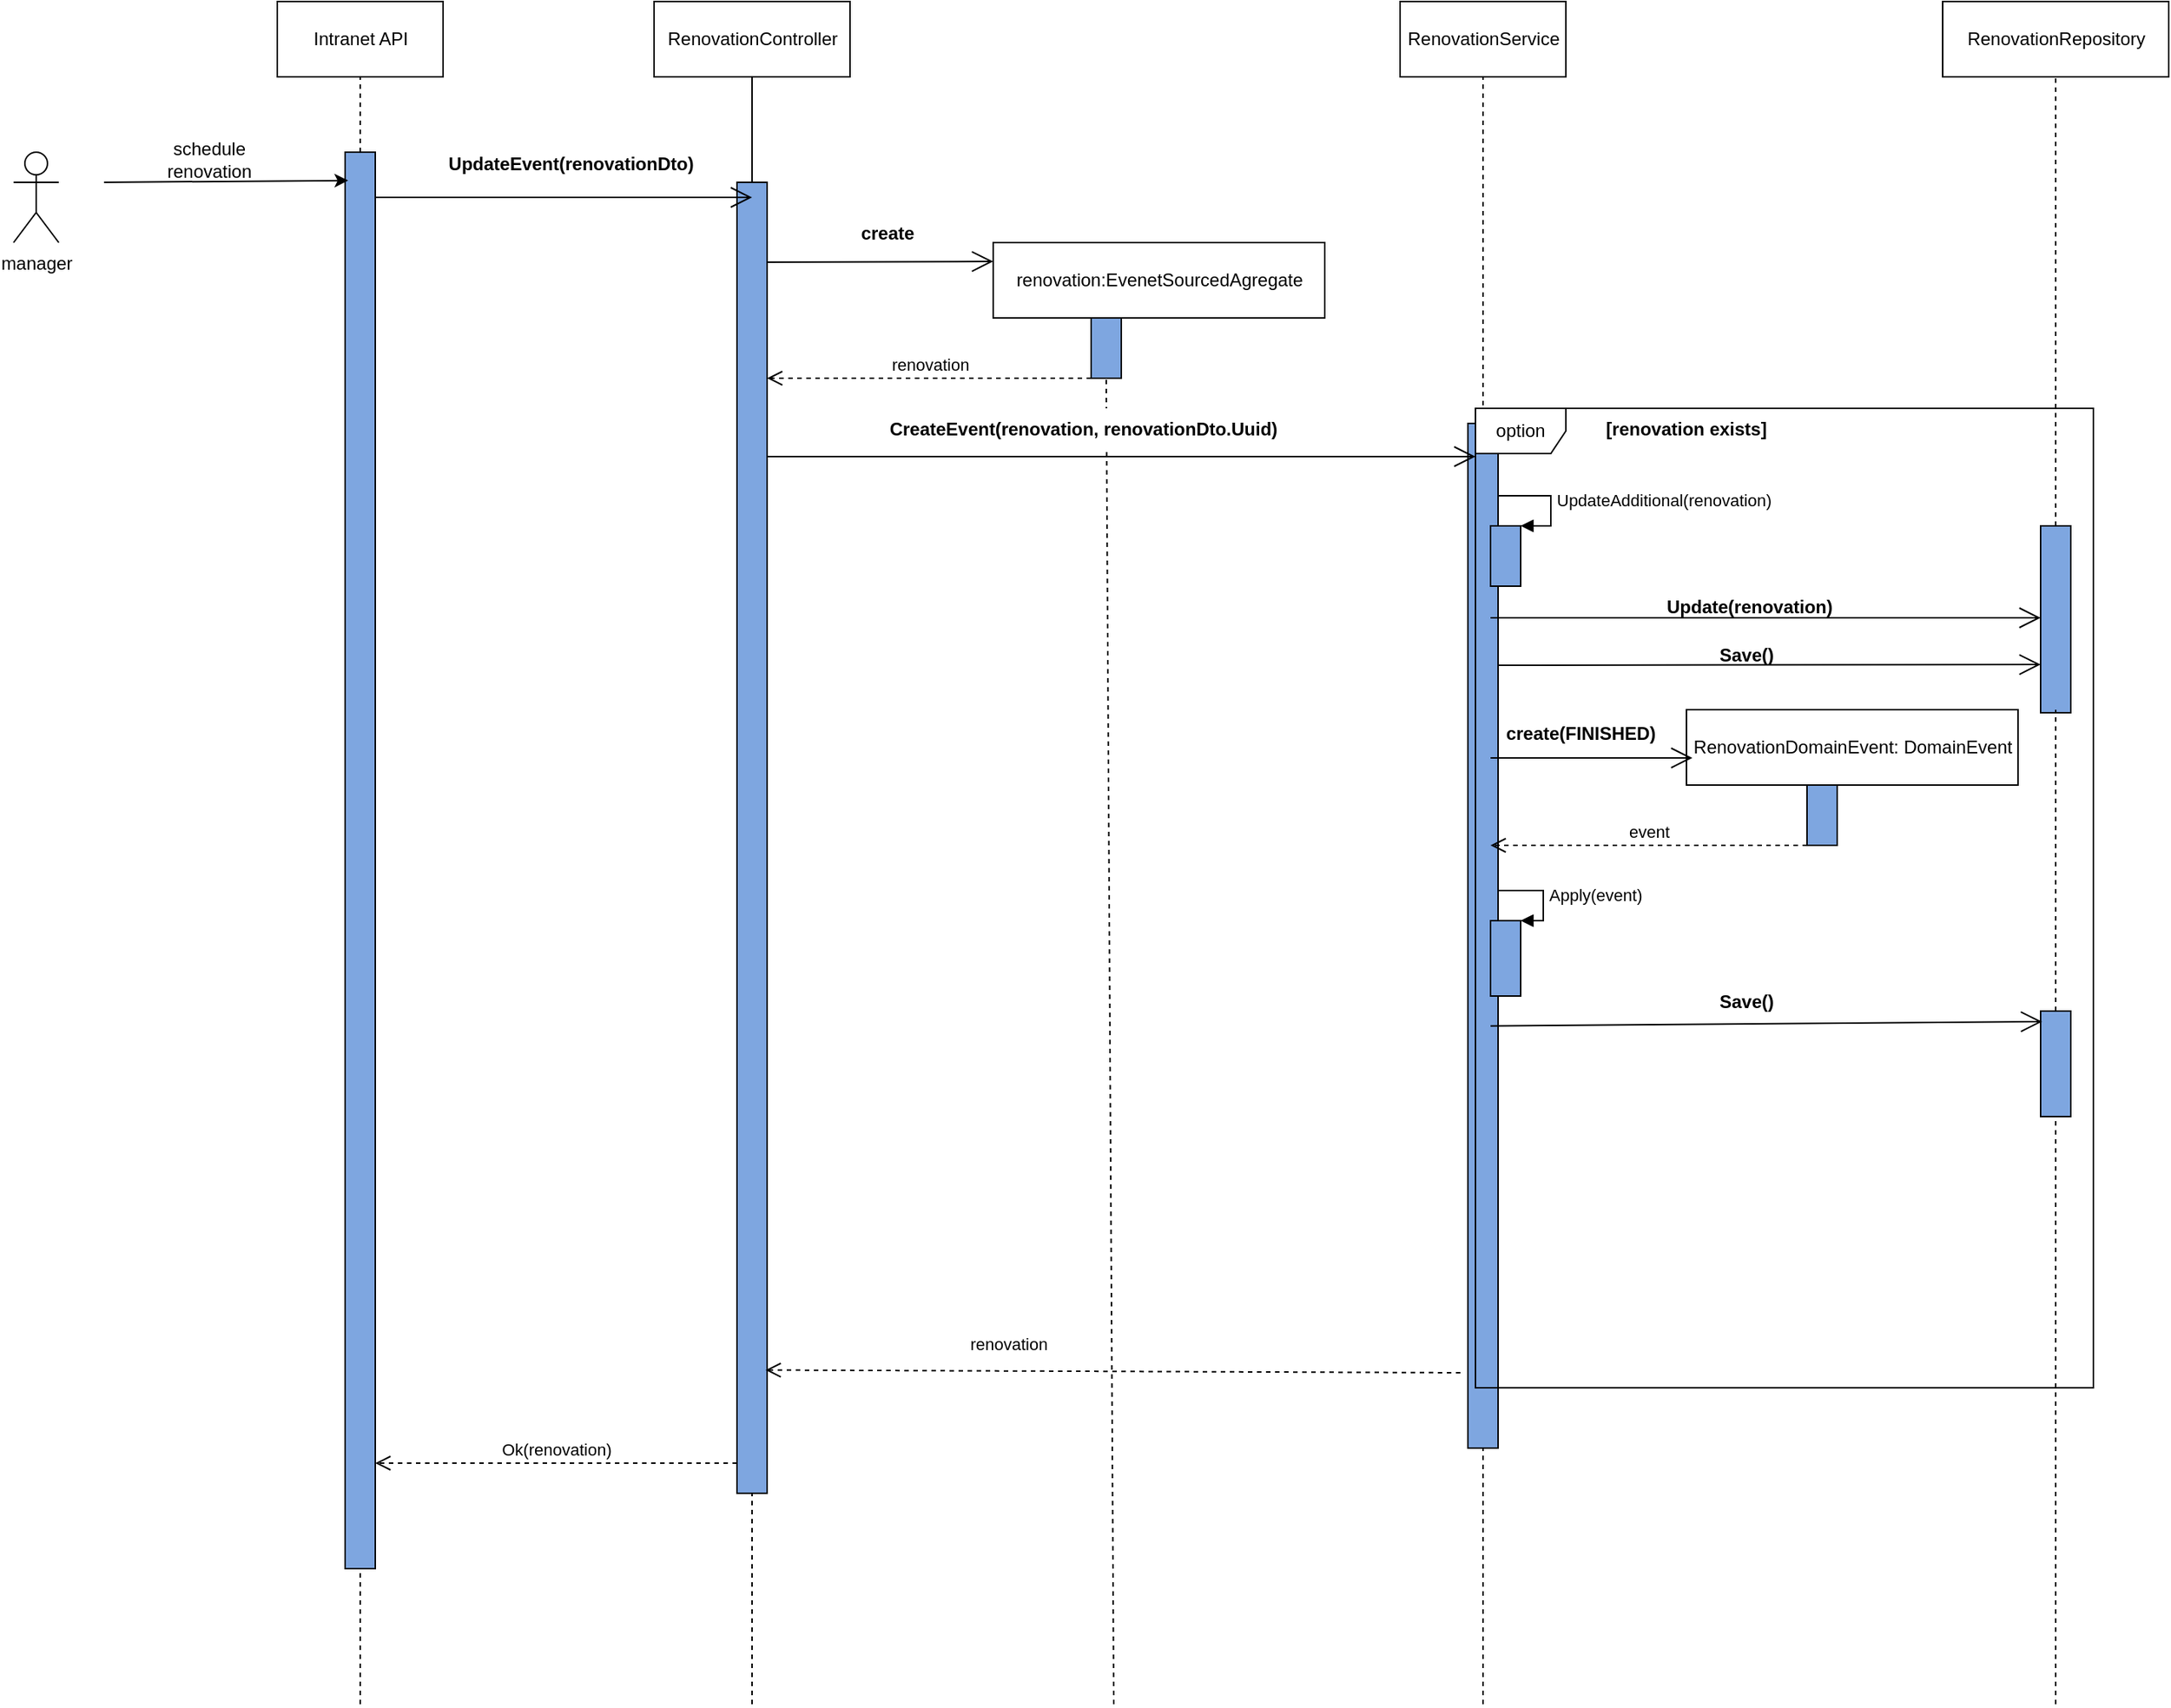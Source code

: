 <mxfile version="20.8.1" type="device"><diagram id="rA5_f7EXN3-dZKMPgfVx" name="Page-7"><mxGraphModel dx="2234" dy="764" grid="1" gridSize="10" guides="1" tooltips="1" connect="1" arrows="1" fold="1" page="0" pageScale="1" pageWidth="1169" pageHeight="827" math="0" shadow="0"><root><mxCell id="0"/><mxCell id="1" parent="0"/><mxCell id="5XNkrMzaZTVuepTrSLby-4" value="" style="endArrow=none;dashed=1;html=1;rounded=0;entryX=0.5;entryY=1;entryDx=0;entryDy=0;" parent="1" target="zoTueBGCRQoFxcZ5LnzN-15" edge="1"><mxGeometry width="50" height="50" relative="1" as="geometry"><mxPoint x="130" y="1160" as="sourcePoint"/><mxPoint x="170" y="410" as="targetPoint"/></mxGeometry></mxCell><mxCell id="zoTueBGCRQoFxcZ5LnzN-3" value="RenovationRepository" style="html=1;fillColor=#FFFFFF;" parent="1" vertex="1"><mxGeometry x="680" y="30" width="150" height="50" as="geometry"/></mxCell><mxCell id="zoTueBGCRQoFxcZ5LnzN-5" value="RenovationService" style="html=1;fillColor=#FFFFFF;" parent="1" vertex="1"><mxGeometry x="320" y="30" width="110" height="50" as="geometry"/></mxCell><mxCell id="zoTueBGCRQoFxcZ5LnzN-6" value="renovation:EvenetSourcedAgregate" style="html=1;fillColor=#FFFFFF;" parent="1" vertex="1"><mxGeometry x="50" y="190" width="220" height="50" as="geometry"/></mxCell><mxCell id="zoTueBGCRQoFxcZ5LnzN-7" value="UpdateEvent(renovationDto)" style="text;align=center;fontStyle=1;verticalAlign=middle;spacingLeft=3;spacingRight=3;strokeColor=none;rotatable=0;points=[[0,0.5],[1,0.5]];portConstraint=eastwest;fillColor=#FFFFFF;" parent="1" vertex="1"><mxGeometry x="-270" y="124" width="80" height="26" as="geometry"/></mxCell><mxCell id="zoTueBGCRQoFxcZ5LnzN-9" value="" style="rounded=0;whiteSpace=wrap;html=1;fillColor=#7EA6E0;" parent="1" vertex="1"><mxGeometry x="-380" y="130" width="20" height="940" as="geometry"/></mxCell><mxCell id="zoTueBGCRQoFxcZ5LnzN-11" value="" style="edgeStyle=orthogonalEdgeStyle;rounded=0;orthogonalLoop=1;jettySize=auto;html=1;endArrow=none;startArrow=none;" parent="1" source="zoTueBGCRQoFxcZ5LnzN-24" target="zoTueBGCRQoFxcZ5LnzN-12" edge="1"><mxGeometry relative="1" as="geometry"><mxPoint x="-110" y="40.0" as="sourcePoint"/><mxPoint x="-115" y="967.0" as="targetPoint"/></mxGeometry></mxCell><mxCell id="zoTueBGCRQoFxcZ5LnzN-12" value="" style="rounded=0;whiteSpace=wrap;html=1;fillColor=#7EA6E0;" parent="1" vertex="1"><mxGeometry x="-120" y="150" width="20" height="870" as="geometry"/></mxCell><mxCell id="zoTueBGCRQoFxcZ5LnzN-13" value="" style="endArrow=open;endFill=1;endSize=12;html=1;rounded=0;" parent="1" edge="1"><mxGeometry width="160" relative="1" as="geometry"><mxPoint x="-360" y="160" as="sourcePoint"/><mxPoint x="-110" y="160.0" as="targetPoint"/></mxGeometry></mxCell><mxCell id="zoTueBGCRQoFxcZ5LnzN-14" value="" style="endArrow=open;endFill=1;endSize=12;html=1;rounded=0;entryX=0;entryY=0.25;entryDx=0;entryDy=0;" parent="1" target="zoTueBGCRQoFxcZ5LnzN-6" edge="1"><mxGeometry width="160" relative="1" as="geometry"><mxPoint x="-100" y="203" as="sourcePoint"/><mxPoint x="200" y="300" as="targetPoint"/></mxGeometry></mxCell><mxCell id="zoTueBGCRQoFxcZ5LnzN-15" value="" style="rounded=0;whiteSpace=wrap;html=1;fillColor=#7EA6E0;" parent="1" vertex="1"><mxGeometry x="115" y="240" width="20" height="40" as="geometry"/></mxCell><mxCell id="zoTueBGCRQoFxcZ5LnzN-16" value="create" style="text;align=center;fontStyle=1;verticalAlign=middle;spacingLeft=3;spacingRight=3;strokeColor=none;rotatable=0;points=[[0,0.5],[1,0.5]];portConstraint=eastwest;fillColor=#FFFFFF;" parent="1" vertex="1"><mxGeometry x="-60" y="170" width="80" height="26" as="geometry"/></mxCell><mxCell id="zoTueBGCRQoFxcZ5LnzN-17" value="renovation" style="html=1;verticalAlign=bottom;endArrow=open;dashed=1;endSize=8;rounded=0;exitX=0;exitY=1;exitDx=0;exitDy=0;" parent="1" source="zoTueBGCRQoFxcZ5LnzN-15" edge="1"><mxGeometry relative="1" as="geometry"><mxPoint x="-20" y="280" as="sourcePoint"/><mxPoint x="-100" y="280.0" as="targetPoint"/></mxGeometry></mxCell><mxCell id="zoTueBGCRQoFxcZ5LnzN-19" value="" style="rounded=0;whiteSpace=wrap;html=1;fillColor=#7EA6E0;" parent="1" vertex="1"><mxGeometry x="365" y="310" width="20" height="680" as="geometry"/></mxCell><mxCell id="zoTueBGCRQoFxcZ5LnzN-20" value="" style="endArrow=open;endFill=1;endSize=12;html=1;rounded=0;" parent="1" edge="1"><mxGeometry width="160" relative="1" as="geometry"><mxPoint x="-100" y="332" as="sourcePoint"/><mxPoint x="370" y="332" as="targetPoint"/></mxGeometry></mxCell><mxCell id="zoTueBGCRQoFxcZ5LnzN-21" value="CreateEvent(renovation, renovationDto.Uuid)" style="text;align=center;fontStyle=1;verticalAlign=middle;spacingLeft=3;spacingRight=3;strokeColor=none;rotatable=0;points=[[0,0.5],[1,0.5]];portConstraint=eastwest;fillColor=#FFFFFF;" parent="1" vertex="1"><mxGeometry x="70" y="300" width="80" height="26" as="geometry"/></mxCell><mxCell id="zoTueBGCRQoFxcZ5LnzN-22" value="Save()" style="text;align=center;fontStyle=1;verticalAlign=middle;spacingLeft=3;spacingRight=3;strokeColor=none;rotatable=0;points=[[0,0.5],[1,0.5]];portConstraint=eastwest;fillColor=#FFFFFF;" parent="1" vertex="1"><mxGeometry x="510" y="450" width="80" height="26" as="geometry"/></mxCell><mxCell id="zoTueBGCRQoFxcZ5LnzN-23" value="Intranet API" style="html=1;fillColor=#FFFFFF;" parent="1" vertex="1"><mxGeometry x="-425" y="30" width="110" height="50" as="geometry"/></mxCell><mxCell id="zoTueBGCRQoFxcZ5LnzN-25" value="&lt;span style=&quot;color: rgb(0, 0, 0); font-family: Helvetica; font-size: 12px; font-style: normal; font-variant-ligatures: normal; font-variant-caps: normal; font-weight: 700; letter-spacing: normal; orphans: 2; text-align: center; text-indent: 0px; text-transform: none; widows: 2; word-spacing: 0px; -webkit-text-stroke-width: 0px; background-color: rgb(255, 255, 255); text-decoration-thickness: initial; text-decoration-style: initial; text-decoration-color: initial; float: none; display: inline !important;&quot;&gt;Update(renovation)&lt;/span&gt;" style="text;whiteSpace=wrap;html=1;" parent="1" vertex="1"><mxGeometry x="495" y="418" width="110" height="20" as="geometry"/></mxCell><mxCell id="zoTueBGCRQoFxcZ5LnzN-27" value="" style="rounded=0;whiteSpace=wrap;html=1;fillColor=#7EA6E0;" parent="1" vertex="1"><mxGeometry x="745" y="378" width="20" height="124" as="geometry"/></mxCell><mxCell id="zoTueBGCRQoFxcZ5LnzN-30" value="RenovationDomainEvent: DomainEvent" style="html=1;fillColor=#FFFFFF;" parent="1" vertex="1"><mxGeometry x="510" y="500" width="220" height="50" as="geometry"/></mxCell><mxCell id="zoTueBGCRQoFxcZ5LnzN-31" value="" style="rounded=0;whiteSpace=wrap;html=1;fillColor=#7EA6E0;" parent="1" vertex="1"><mxGeometry x="590" y="550" width="20" height="40" as="geometry"/></mxCell><mxCell id="zoTueBGCRQoFxcZ5LnzN-32" value="create(FINISHED)" style="text;align=center;fontStyle=1;verticalAlign=middle;spacingLeft=3;spacingRight=3;strokeColor=none;rotatable=0;points=[[0,0.5],[1,0.5]];portConstraint=eastwest;fillColor=#FFFFFF;" parent="1" vertex="1"><mxGeometry x="400" y="502" width="80" height="26" as="geometry"/></mxCell><mxCell id="zoTueBGCRQoFxcZ5LnzN-33" value="" style="endArrow=open;endFill=1;endSize=12;html=1;rounded=0;entryX=0.018;entryY=0.64;entryDx=0;entryDy=0;entryPerimeter=0;" parent="1" target="zoTueBGCRQoFxcZ5LnzN-30" edge="1"><mxGeometry width="160" relative="1" as="geometry"><mxPoint x="380" y="532" as="sourcePoint"/><mxPoint x="590" y="580" as="targetPoint"/></mxGeometry></mxCell><mxCell id="zoTueBGCRQoFxcZ5LnzN-34" value="event" style="html=1;verticalAlign=bottom;endArrow=open;dashed=1;endSize=8;rounded=0;exitX=0;exitY=1;exitDx=0;exitDy=0;" parent="1" source="zoTueBGCRQoFxcZ5LnzN-31" edge="1"><mxGeometry relative="1" as="geometry"><mxPoint x="550" y="600" as="sourcePoint"/><mxPoint x="380" y="590" as="targetPoint"/></mxGeometry></mxCell><mxCell id="zoTueBGCRQoFxcZ5LnzN-35" value="" style="html=1;points=[];perimeter=orthogonalPerimeter;fillColor=#7EA6E0;" parent="1" vertex="1"><mxGeometry x="380" y="640" width="20" height="50" as="geometry"/></mxCell><mxCell id="zoTueBGCRQoFxcZ5LnzN-36" value="Apply(event)" style="edgeStyle=orthogonalEdgeStyle;html=1;align=left;spacingLeft=2;endArrow=block;rounded=0;entryX=1;entryY=0;" parent="1" target="zoTueBGCRQoFxcZ5LnzN-35" edge="1"><mxGeometry relative="1" as="geometry"><mxPoint x="385" y="620" as="sourcePoint"/><Array as="points"><mxPoint x="415" y="620"/></Array></mxGeometry></mxCell><mxCell id="zoTueBGCRQoFxcZ5LnzN-37" value="Save()" style="text;align=center;fontStyle=1;verticalAlign=middle;spacingLeft=3;spacingRight=3;strokeColor=none;rotatable=0;points=[[0,0.5],[1,0.5]];portConstraint=eastwest;fillColor=#FFFFFF;" parent="1" vertex="1"><mxGeometry x="510" y="680" width="80" height="26" as="geometry"/></mxCell><mxCell id="zoTueBGCRQoFxcZ5LnzN-39" value="" style="rounded=0;whiteSpace=wrap;html=1;fillColor=#7EA6E0;" parent="1" vertex="1"><mxGeometry x="745" y="700" width="20" height="70" as="geometry"/></mxCell><mxCell id="zoTueBGCRQoFxcZ5LnzN-40" value="" style="endArrow=open;endFill=1;endSize=12;html=1;rounded=0;exitX=0.75;exitY=0.588;exitDx=0;exitDy=0;exitPerimeter=0;entryX=0.05;entryY=0.1;entryDx=0;entryDy=0;entryPerimeter=0;" parent="1" source="zoTueBGCRQoFxcZ5LnzN-19" target="zoTueBGCRQoFxcZ5LnzN-39" edge="1"><mxGeometry width="160" relative="1" as="geometry"><mxPoint x="380" y="710" as="sourcePoint"/><mxPoint x="760" y="710" as="targetPoint"/></mxGeometry></mxCell><mxCell id="zoTueBGCRQoFxcZ5LnzN-48" value="renovation" style="html=1;verticalAlign=bottom;endArrow=open;dashed=1;endSize=8;rounded=0;entryX=0.95;entryY=0.906;entryDx=0;entryDy=0;entryPerimeter=0;" parent="1" target="zoTueBGCRQoFxcZ5LnzN-12" edge="1"><mxGeometry x="0.302" y="-9" relative="1" as="geometry"><mxPoint x="360" y="940" as="sourcePoint"/><mxPoint x="280" y="940" as="targetPoint"/><mxPoint as="offset"/></mxGeometry></mxCell><mxCell id="zoTueBGCRQoFxcZ5LnzN-49" value="Ok(renovation)" style="html=1;verticalAlign=bottom;endArrow=open;dashed=1;endSize=8;rounded=0;" parent="1" edge="1"><mxGeometry relative="1" as="geometry"><mxPoint x="-120" y="1000" as="sourcePoint"/><mxPoint x="-360" y="1000" as="targetPoint"/></mxGeometry></mxCell><mxCell id="4-wcT8cujstByxaV1vpp-1" value="[renovation exists]" style="text;align=center;fontStyle=1;verticalAlign=middle;spacingLeft=3;spacingRight=3;strokeColor=none;rotatable=0;points=[[0,0.5],[1,0.5]];portConstraint=eastwest;fillColor=#FFFFFF;" parent="1" vertex="1"><mxGeometry x="470" y="300" width="80" height="26" as="geometry"/></mxCell><mxCell id="DZXdz8zNt2z3bUeAgw28-4" value="" style="html=1;points=[];perimeter=orthogonalPerimeter;fillColor=#7EA6E0;" parent="1" vertex="1"><mxGeometry x="380" y="378" width="20" height="40" as="geometry"/></mxCell><mxCell id="DZXdz8zNt2z3bUeAgw28-5" value="UpdateAdditional(renovation)" style="edgeStyle=orthogonalEdgeStyle;html=1;align=left;spacingLeft=2;endArrow=block;rounded=0;entryX=1;entryY=0;" parent="1" source="zoTueBGCRQoFxcZ5LnzN-19" target="DZXdz8zNt2z3bUeAgw28-4" edge="1"><mxGeometry relative="1" as="geometry"><mxPoint x="390" y="358" as="sourcePoint"/><Array as="points"><mxPoint x="420" y="358"/><mxPoint x="420" y="378"/></Array></mxGeometry></mxCell><mxCell id="DZXdz8zNt2z3bUeAgw28-9" value="" style="endArrow=open;endFill=1;endSize=12;html=1;rounded=0;" parent="1" edge="1"><mxGeometry width="160" relative="1" as="geometry"><mxPoint x="380" y="439" as="sourcePoint"/><mxPoint x="745" y="439" as="targetPoint"/></mxGeometry></mxCell><mxCell id="DZXdz8zNt2z3bUeAgw28-10" value="" style="endArrow=open;endFill=1;endSize=12;html=1;rounded=0;" parent="1" edge="1"><mxGeometry width="160" relative="1" as="geometry"><mxPoint x="385" y="470.5" as="sourcePoint"/><mxPoint x="745" y="470" as="targetPoint"/></mxGeometry></mxCell><mxCell id="5XNkrMzaZTVuepTrSLby-1" value="" style="endArrow=none;dashed=1;html=1;rounded=0;entryX=0.5;entryY=1;entryDx=0;entryDy=0;exitX=0.5;exitY=0;exitDx=0;exitDy=0;" parent="1" source="zoTueBGCRQoFxcZ5LnzN-9" target="zoTueBGCRQoFxcZ5LnzN-23" edge="1"><mxGeometry width="50" height="50" relative="1" as="geometry"><mxPoint x="-500" y="150" as="sourcePoint"/><mxPoint x="-450" y="100" as="targetPoint"/></mxGeometry></mxCell><mxCell id="5XNkrMzaZTVuepTrSLby-2" value="" style="endArrow=none;dashed=1;html=1;rounded=0;entryX=0.5;entryY=1;entryDx=0;entryDy=0;" parent="1" target="zoTueBGCRQoFxcZ5LnzN-9" edge="1"><mxGeometry width="50" height="50" relative="1" as="geometry"><mxPoint x="-370" y="1160" as="sourcePoint"/><mxPoint x="-380" y="1140" as="targetPoint"/></mxGeometry></mxCell><mxCell id="5XNkrMzaZTVuepTrSLby-3" value="" style="endArrow=none;dashed=1;html=1;rounded=0;entryX=0.5;entryY=1;entryDx=0;entryDy=0;" parent="1" target="zoTueBGCRQoFxcZ5LnzN-12" edge="1"><mxGeometry width="50" height="50" relative="1" as="geometry"><mxPoint x="-110" y="1160" as="sourcePoint"/><mxPoint x="-150" y="1120" as="targetPoint"/></mxGeometry></mxCell><mxCell id="5XNkrMzaZTVuepTrSLby-5" value="" style="endArrow=none;dashed=1;html=1;rounded=0;entryX=0.5;entryY=1;entryDx=0;entryDy=0;" parent="1" target="zoTueBGCRQoFxcZ5LnzN-5" edge="1"><mxGeometry width="50" height="50" relative="1" as="geometry"><mxPoint x="375" y="310" as="sourcePoint"/><mxPoint x="450" y="170" as="targetPoint"/></mxGeometry></mxCell><mxCell id="WEJTlFm8hZNjDlsrY_1n-1" value="" style="endArrow=none;dashed=1;html=1;rounded=0;entryX=0.5;entryY=1;entryDx=0;entryDy=0;" parent="1" target="zoTueBGCRQoFxcZ5LnzN-19" edge="1"><mxGeometry width="50" height="50" relative="1" as="geometry"><mxPoint x="375" y="1160" as="sourcePoint"/><mxPoint x="380" y="1110" as="targetPoint"/></mxGeometry></mxCell><mxCell id="WEJTlFm8hZNjDlsrY_1n-2" value="" style="endArrow=none;dashed=1;html=1;rounded=0;entryX=0.5;entryY=1;entryDx=0;entryDy=0;exitX=0.5;exitY=0;exitDx=0;exitDy=0;" parent="1" source="zoTueBGCRQoFxcZ5LnzN-27" target="zoTueBGCRQoFxcZ5LnzN-3" edge="1"><mxGeometry width="50" height="50" relative="1" as="geometry"><mxPoint x="660" y="210" as="sourcePoint"/><mxPoint x="710" y="160" as="targetPoint"/></mxGeometry></mxCell><mxCell id="WEJTlFm8hZNjDlsrY_1n-4" value="" style="endArrow=none;dashed=1;html=1;rounded=0;exitX=0.5;exitY=0;exitDx=0;exitDy=0;" parent="1" source="zoTueBGCRQoFxcZ5LnzN-39" edge="1"><mxGeometry width="50" height="50" relative="1" as="geometry"><mxPoint x="290" y="710" as="sourcePoint"/><mxPoint x="755" y="500" as="targetPoint"/></mxGeometry></mxCell><mxCell id="WEJTlFm8hZNjDlsrY_1n-5" value="" style="endArrow=none;dashed=1;html=1;rounded=0;" parent="1" target="zoTueBGCRQoFxcZ5LnzN-39" edge="1"><mxGeometry width="50" height="50" relative="1" as="geometry"><mxPoint x="755" y="1160" as="sourcePoint"/><mxPoint x="750" y="776" as="targetPoint"/></mxGeometry></mxCell><mxCell id="KxBXEYPXW4iKBe0xL4sP-1" value="option" style="shape=umlFrame;whiteSpace=wrap;html=1;fillColor=#FFFFFF;" parent="1" vertex="1"><mxGeometry x="370" y="300" width="410" height="650" as="geometry"/></mxCell><mxCell id="WEJTlFm8hZNjDlsrY_1n-6" value="manager" style="shape=umlActor;verticalLabelPosition=bottom;verticalAlign=top;html=1;outlineConnect=0;fillColor=#FFFFFF;" parent="1" vertex="1"><mxGeometry x="-600" y="130" width="30" height="60" as="geometry"/></mxCell><mxCell id="WEJTlFm8hZNjDlsrY_1n-7" value="" style="endArrow=classic;html=1;rounded=0;entryX=0.1;entryY=0.02;entryDx=0;entryDy=0;entryPerimeter=0;" parent="1" target="zoTueBGCRQoFxcZ5LnzN-9" edge="1"><mxGeometry width="50" height="50" relative="1" as="geometry"><mxPoint x="-540" y="150" as="sourcePoint"/><mxPoint x="-490" y="240" as="targetPoint"/></mxGeometry></mxCell><mxCell id="WEJTlFm8hZNjDlsrY_1n-10" value="schedule renovation" style="text;html=1;strokeColor=none;fillColor=none;align=center;verticalAlign=middle;whiteSpace=wrap;rounded=0;" parent="1" vertex="1"><mxGeometry x="-500" y="120" width="60" height="30" as="geometry"/></mxCell><mxCell id="QzZoP9RAqb8Yg4cyD8X5-1" value="" style="edgeStyle=orthogonalEdgeStyle;rounded=0;orthogonalLoop=1;jettySize=auto;html=1;endArrow=none;" parent="1" target="zoTueBGCRQoFxcZ5LnzN-24" edge="1"><mxGeometry relative="1" as="geometry"><mxPoint x="-110" y="40.0" as="sourcePoint"/><mxPoint x="-110" y="150" as="targetPoint"/></mxGeometry></mxCell><mxCell id="zoTueBGCRQoFxcZ5LnzN-24" value="RenovationController" style="html=1;fillColor=#FFFFFF;" parent="1" vertex="1"><mxGeometry x="-175" y="30" width="130" height="50" as="geometry"/></mxCell></root></mxGraphModel></diagram></mxfile>